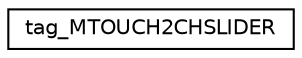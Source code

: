 digraph "Graphical Class Hierarchy"
{
  edge [fontname="Helvetica",fontsize="10",labelfontname="Helvetica",labelfontsize="10"];
  node [fontname="Helvetica",fontsize="10",shape=record];
  rankdir="LR";
  Node1 [label="tag_MTOUCH2CHSLIDER",height=0.2,width=0.4,color="black", fillcolor="white", style="filled",URL="$structtag___m_t_o_u_c_h2_c_h_s_l_i_d_e_r.html"];
}
